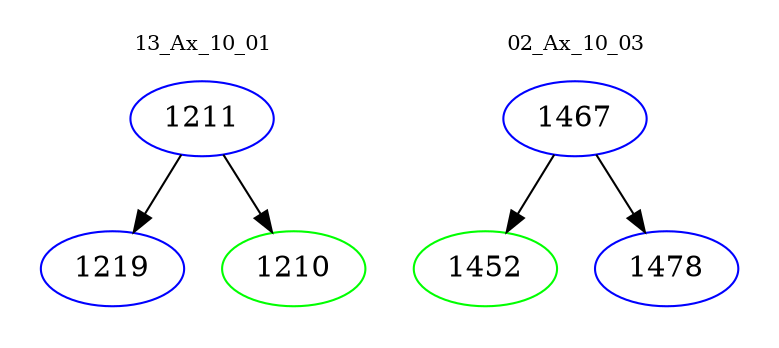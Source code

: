 digraph{
subgraph cluster_0 {
color = white
label = "13_Ax_10_01";
fontsize=10;
T0_1211 [label="1211", color="blue"]
T0_1211 -> T0_1219 [color="black"]
T0_1219 [label="1219", color="blue"]
T0_1211 -> T0_1210 [color="black"]
T0_1210 [label="1210", color="green"]
}
subgraph cluster_1 {
color = white
label = "02_Ax_10_03";
fontsize=10;
T1_1467 [label="1467", color="blue"]
T1_1467 -> T1_1452 [color="black"]
T1_1452 [label="1452", color="green"]
T1_1467 -> T1_1478 [color="black"]
T1_1478 [label="1478", color="blue"]
}
}
